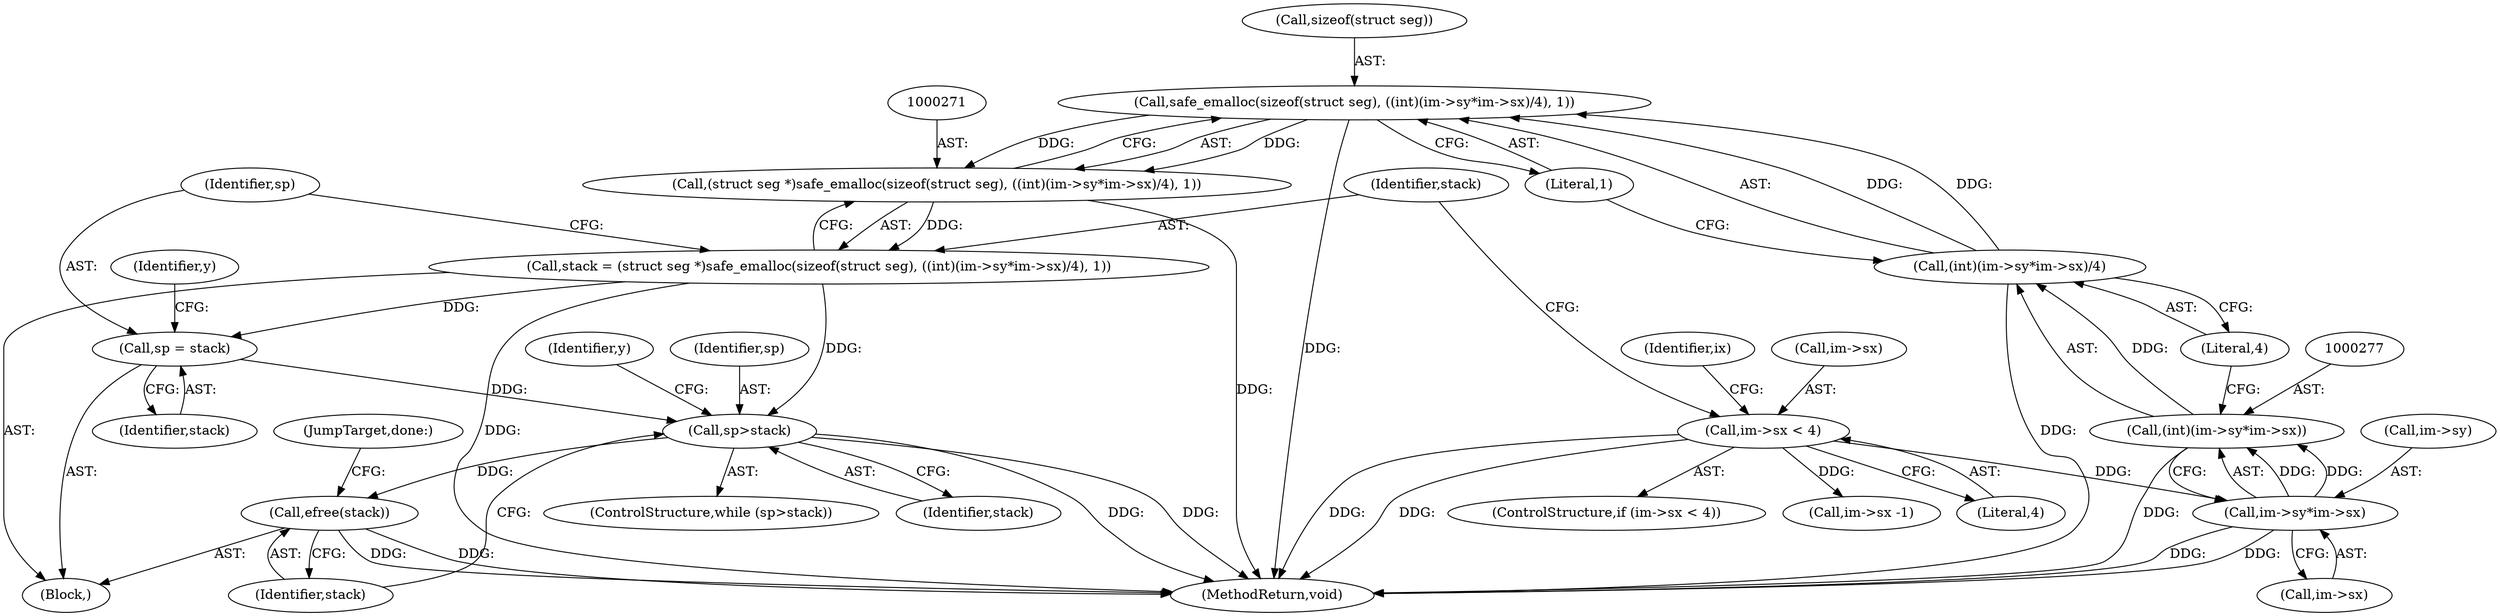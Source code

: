 digraph "0_php-src_c395c6e5d7e8df37a21265ff76e48fe75ceb5ae6?w=1_3@API" {
"1000272" [label="(Call,safe_emalloc(sizeof(struct seg), ((int)(im->sy*im->sx)/4), 1))"];
"1000275" [label="(Call,(int)(im->sy*im->sx)/4)"];
"1000276" [label="(Call,(int)(im->sy*im->sx))"];
"1000278" [label="(Call,im->sy*im->sx)"];
"1000212" [label="(Call,im->sx < 4)"];
"1000270" [label="(Call,(struct seg *)safe_emalloc(sizeof(struct seg), ((int)(im->sy*im->sx)/4), 1))"];
"1000268" [label="(Call,stack = (struct seg *)safe_emalloc(sizeof(struct seg), ((int)(im->sy*im->sx)/4), 1))"];
"1000287" [label="(Call,sp = stack)"];
"1000304" [label="(Call,sp>stack)"];
"1000431" [label="(Call,efree(stack))"];
"1000273" [label="(Call,sizeof(struct seg))"];
"1000275" [label="(Call,(int)(im->sy*im->sx)/4)"];
"1000276" [label="(Call,(int)(im->sy*im->sx))"];
"1000288" [label="(Identifier,sp)"];
"1000269" [label="(Identifier,stack)"];
"1000251" [label="(Call,im->sx -1)"];
"1000113" [label="(Block,)"];
"1000270" [label="(Call,(struct seg *)safe_emalloc(sizeof(struct seg), ((int)(im->sy*im->sx)/4), 1))"];
"1000432" [label="(Identifier,stack)"];
"1000303" [label="(ControlStructure,while (sp>stack))"];
"1000286" [label="(Literal,1)"];
"1000213" [label="(Call,im->sx)"];
"1000279" [label="(Call,im->sy)"];
"1000433" [label="(JumpTarget,done:)"];
"1000287" [label="(Call,sp = stack)"];
"1000306" [label="(Identifier,stack)"];
"1000278" [label="(Call,im->sy*im->sx)"];
"1000212" [label="(Call,im->sx < 4)"];
"1000289" [label="(Identifier,stack)"];
"1000304" [label="(Call,sp>stack)"];
"1000282" [label="(Call,im->sx)"];
"1000216" [label="(Literal,4)"];
"1000220" [label="(Identifier,ix)"];
"1000305" [label="(Identifier,sp)"];
"1000439" [label="(MethodReturn,void)"];
"1000285" [label="(Literal,4)"];
"1000431" [label="(Call,efree(stack))"];
"1000309" [label="(Identifier,y)"];
"1000291" [label="(Identifier,y)"];
"1000272" [label="(Call,safe_emalloc(sizeof(struct seg), ((int)(im->sy*im->sx)/4), 1))"];
"1000211" [label="(ControlStructure,if (im->sx < 4))"];
"1000268" [label="(Call,stack = (struct seg *)safe_emalloc(sizeof(struct seg), ((int)(im->sy*im->sx)/4), 1))"];
"1000272" -> "1000270"  [label="AST: "];
"1000272" -> "1000286"  [label="CFG: "];
"1000273" -> "1000272"  [label="AST: "];
"1000275" -> "1000272"  [label="AST: "];
"1000286" -> "1000272"  [label="AST: "];
"1000270" -> "1000272"  [label="CFG: "];
"1000272" -> "1000439"  [label="DDG: "];
"1000272" -> "1000270"  [label="DDG: "];
"1000272" -> "1000270"  [label="DDG: "];
"1000275" -> "1000272"  [label="DDG: "];
"1000275" -> "1000272"  [label="DDG: "];
"1000275" -> "1000285"  [label="CFG: "];
"1000276" -> "1000275"  [label="AST: "];
"1000285" -> "1000275"  [label="AST: "];
"1000286" -> "1000275"  [label="CFG: "];
"1000275" -> "1000439"  [label="DDG: "];
"1000276" -> "1000275"  [label="DDG: "];
"1000276" -> "1000278"  [label="CFG: "];
"1000277" -> "1000276"  [label="AST: "];
"1000278" -> "1000276"  [label="AST: "];
"1000285" -> "1000276"  [label="CFG: "];
"1000276" -> "1000439"  [label="DDG: "];
"1000278" -> "1000276"  [label="DDG: "];
"1000278" -> "1000276"  [label="DDG: "];
"1000278" -> "1000282"  [label="CFG: "];
"1000279" -> "1000278"  [label="AST: "];
"1000282" -> "1000278"  [label="AST: "];
"1000278" -> "1000439"  [label="DDG: "];
"1000278" -> "1000439"  [label="DDG: "];
"1000212" -> "1000278"  [label="DDG: "];
"1000212" -> "1000211"  [label="AST: "];
"1000212" -> "1000216"  [label="CFG: "];
"1000213" -> "1000212"  [label="AST: "];
"1000216" -> "1000212"  [label="AST: "];
"1000220" -> "1000212"  [label="CFG: "];
"1000269" -> "1000212"  [label="CFG: "];
"1000212" -> "1000439"  [label="DDG: "];
"1000212" -> "1000439"  [label="DDG: "];
"1000212" -> "1000251"  [label="DDG: "];
"1000270" -> "1000268"  [label="AST: "];
"1000271" -> "1000270"  [label="AST: "];
"1000268" -> "1000270"  [label="CFG: "];
"1000270" -> "1000439"  [label="DDG: "];
"1000270" -> "1000268"  [label="DDG: "];
"1000268" -> "1000113"  [label="AST: "];
"1000269" -> "1000268"  [label="AST: "];
"1000288" -> "1000268"  [label="CFG: "];
"1000268" -> "1000439"  [label="DDG: "];
"1000268" -> "1000287"  [label="DDG: "];
"1000268" -> "1000304"  [label="DDG: "];
"1000287" -> "1000113"  [label="AST: "];
"1000287" -> "1000289"  [label="CFG: "];
"1000288" -> "1000287"  [label="AST: "];
"1000289" -> "1000287"  [label="AST: "];
"1000291" -> "1000287"  [label="CFG: "];
"1000287" -> "1000304"  [label="DDG: "];
"1000304" -> "1000303"  [label="AST: "];
"1000304" -> "1000306"  [label="CFG: "];
"1000305" -> "1000304"  [label="AST: "];
"1000306" -> "1000304"  [label="AST: "];
"1000309" -> "1000304"  [label="CFG: "];
"1000432" -> "1000304"  [label="CFG: "];
"1000304" -> "1000439"  [label="DDG: "];
"1000304" -> "1000439"  [label="DDG: "];
"1000304" -> "1000431"  [label="DDG: "];
"1000431" -> "1000113"  [label="AST: "];
"1000431" -> "1000432"  [label="CFG: "];
"1000432" -> "1000431"  [label="AST: "];
"1000433" -> "1000431"  [label="CFG: "];
"1000431" -> "1000439"  [label="DDG: "];
"1000431" -> "1000439"  [label="DDG: "];
}

